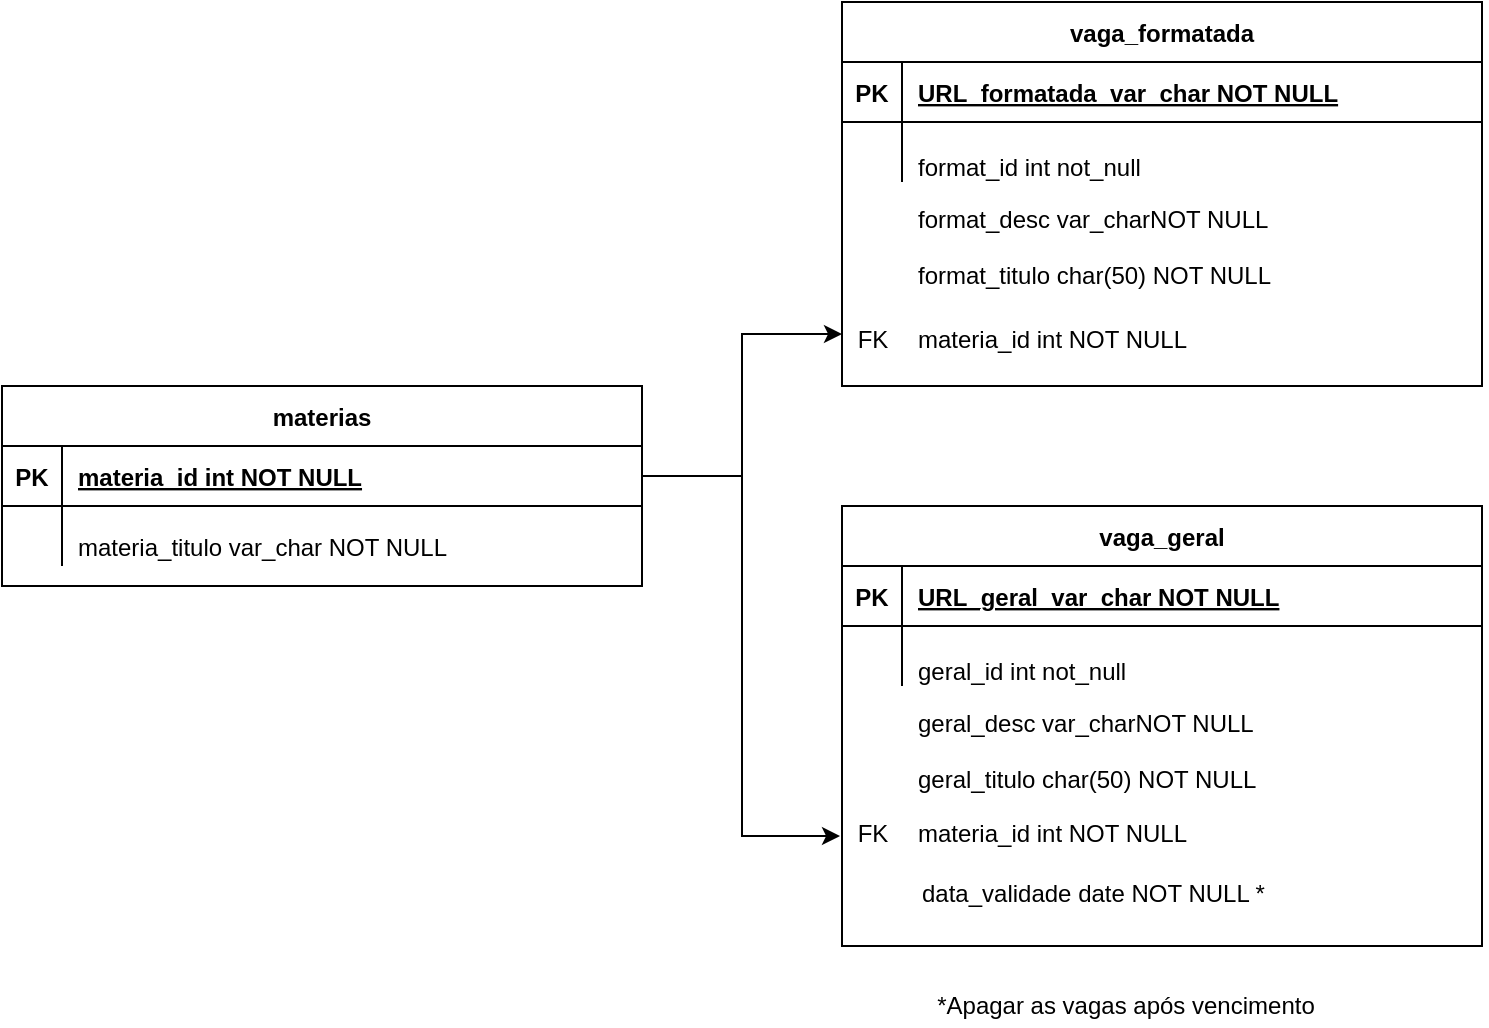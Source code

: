 <mxfile version="15.0.3" type="github" pages="4">
  <diagram id="czYuIRbQ6l2w0m3v4Nq1" name="MER">
    <mxGraphModel dx="1422" dy="791" grid="1" gridSize="10" guides="1" tooltips="1" connect="1" arrows="1" fold="1" page="1" pageScale="1" pageWidth="850" pageHeight="1100" math="0" shadow="0">
      <root>
        <mxCell id="0" />
        <mxCell id="1" parent="0" />
        <mxCell id="hlGLuwuzqGQmsSktjfiK-1" value="vaga_geral" style="shape=table;startSize=30;container=1;collapsible=1;childLayout=tableLayout;fixedRows=1;rowLines=0;fontStyle=1;align=center;resizeLast=1;" parent="1" vertex="1">
          <mxGeometry x="460" y="400" width="320" height="220" as="geometry">
            <mxRectangle x="120" y="120" width="100" height="30" as="alternateBounds" />
          </mxGeometry>
        </mxCell>
        <mxCell id="hlGLuwuzqGQmsSktjfiK-2" value="" style="shape=partialRectangle;collapsible=0;dropTarget=0;pointerEvents=0;fillColor=none;points=[[0,0.5],[1,0.5]];portConstraint=eastwest;top=0;left=0;right=0;bottom=1;" parent="hlGLuwuzqGQmsSktjfiK-1" vertex="1">
          <mxGeometry y="30" width="320" height="30" as="geometry" />
        </mxCell>
        <mxCell id="hlGLuwuzqGQmsSktjfiK-3" value="PK" style="shape=partialRectangle;overflow=hidden;connectable=0;fillColor=none;top=0;left=0;bottom=0;right=0;fontStyle=1;" parent="hlGLuwuzqGQmsSktjfiK-2" vertex="1">
          <mxGeometry width="30" height="30" as="geometry" />
        </mxCell>
        <mxCell id="hlGLuwuzqGQmsSktjfiK-4" value="URL_geral  var_char NOT NULL " style="shape=partialRectangle;overflow=hidden;connectable=0;fillColor=none;top=0;left=0;bottom=0;right=0;align=left;spacingLeft=6;fontStyle=5;" parent="hlGLuwuzqGQmsSktjfiK-2" vertex="1">
          <mxGeometry x="30" width="290" height="30" as="geometry" />
        </mxCell>
        <mxCell id="hlGLuwuzqGQmsSktjfiK-5" value="" style="shape=partialRectangle;collapsible=0;dropTarget=0;pointerEvents=0;fillColor=none;points=[[0,0.5],[1,0.5]];portConstraint=eastwest;top=0;left=0;right=0;bottom=0;" parent="hlGLuwuzqGQmsSktjfiK-1" vertex="1">
          <mxGeometry y="60" width="320" height="30" as="geometry" />
        </mxCell>
        <mxCell id="hlGLuwuzqGQmsSktjfiK-6" value="" style="shape=partialRectangle;overflow=hidden;connectable=0;fillColor=none;top=0;left=0;bottom=0;right=0;" parent="hlGLuwuzqGQmsSktjfiK-5" vertex="1">
          <mxGeometry width="30" height="30" as="geometry" />
        </mxCell>
        <mxCell id="hlGLuwuzqGQmsSktjfiK-7" value="" style="shape=partialRectangle;overflow=hidden;connectable=0;fillColor=none;top=0;left=0;bottom=0;right=0;align=left;spacingLeft=6;" parent="hlGLuwuzqGQmsSktjfiK-5" vertex="1">
          <mxGeometry x="30" width="290" height="30" as="geometry" />
        </mxCell>
        <mxCell id="hlGLuwuzqGQmsSktjfiK-8" value="geral_desc var_charNOT NULL" style="shape=partialRectangle;overflow=hidden;connectable=0;fillColor=none;top=0;left=0;bottom=0;right=0;align=left;spacingLeft=6;" parent="1" vertex="1">
          <mxGeometry x="490" y="493" width="290" height="30" as="geometry" />
        </mxCell>
        <mxCell id="hlGLuwuzqGQmsSktjfiK-9" value="geral_titulo char(50) NOT NULL" style="shape=partialRectangle;overflow=hidden;connectable=0;fillColor=none;top=0;left=0;bottom=0;right=0;align=left;spacingLeft=6;" parent="1" vertex="1">
          <mxGeometry x="490" y="521" width="290" height="30" as="geometry" />
        </mxCell>
        <mxCell id="hlGLuwuzqGQmsSktjfiK-10" value="geral_id int not_null" style="shape=partialRectangle;overflow=hidden;connectable=0;fillColor=none;top=0;left=0;bottom=0;right=0;align=left;spacingLeft=6;" parent="1" vertex="1">
          <mxGeometry x="490" y="467" width="290" height="30" as="geometry" />
        </mxCell>
        <mxCell id="hlGLuwuzqGQmsSktjfiK-11" value="vaga_formatada" style="shape=table;startSize=30;container=1;collapsible=1;childLayout=tableLayout;fixedRows=1;rowLines=0;fontStyle=1;align=center;resizeLast=1;" parent="1" vertex="1">
          <mxGeometry x="460" y="148" width="320" height="192" as="geometry">
            <mxRectangle x="120" y="120" width="100" height="30" as="alternateBounds" />
          </mxGeometry>
        </mxCell>
        <mxCell id="hlGLuwuzqGQmsSktjfiK-12" value="" style="shape=partialRectangle;collapsible=0;dropTarget=0;pointerEvents=0;fillColor=none;points=[[0,0.5],[1,0.5]];portConstraint=eastwest;top=0;left=0;right=0;bottom=1;" parent="hlGLuwuzqGQmsSktjfiK-11" vertex="1">
          <mxGeometry y="30" width="320" height="30" as="geometry" />
        </mxCell>
        <mxCell id="hlGLuwuzqGQmsSktjfiK-13" value="PK" style="shape=partialRectangle;overflow=hidden;connectable=0;fillColor=none;top=0;left=0;bottom=0;right=0;fontStyle=1;" parent="hlGLuwuzqGQmsSktjfiK-12" vertex="1">
          <mxGeometry width="30" height="30" as="geometry" />
        </mxCell>
        <mxCell id="hlGLuwuzqGQmsSktjfiK-14" value="URL_formatada  var_char NOT NULL " style="shape=partialRectangle;overflow=hidden;connectable=0;fillColor=none;top=0;left=0;bottom=0;right=0;align=left;spacingLeft=6;fontStyle=5;" parent="hlGLuwuzqGQmsSktjfiK-12" vertex="1">
          <mxGeometry x="30" width="290" height="30" as="geometry" />
        </mxCell>
        <mxCell id="hlGLuwuzqGQmsSktjfiK-15" value="" style="shape=partialRectangle;collapsible=0;dropTarget=0;pointerEvents=0;fillColor=none;points=[[0,0.5],[1,0.5]];portConstraint=eastwest;top=0;left=0;right=0;bottom=0;" parent="hlGLuwuzqGQmsSktjfiK-11" vertex="1">
          <mxGeometry y="60" width="320" height="30" as="geometry" />
        </mxCell>
        <mxCell id="hlGLuwuzqGQmsSktjfiK-16" value="" style="shape=partialRectangle;overflow=hidden;connectable=0;fillColor=none;top=0;left=0;bottom=0;right=0;" parent="hlGLuwuzqGQmsSktjfiK-15" vertex="1">
          <mxGeometry width="30" height="30" as="geometry" />
        </mxCell>
        <mxCell id="hlGLuwuzqGQmsSktjfiK-17" value="" style="shape=partialRectangle;overflow=hidden;connectable=0;fillColor=none;top=0;left=0;bottom=0;right=0;align=left;spacingLeft=6;" parent="hlGLuwuzqGQmsSktjfiK-15" vertex="1">
          <mxGeometry x="30" width="290" height="30" as="geometry" />
        </mxCell>
        <mxCell id="hlGLuwuzqGQmsSktjfiK-18" value="format_desc var_charNOT NULL" style="shape=partialRectangle;overflow=hidden;connectable=0;fillColor=none;top=0;left=0;bottom=0;right=0;align=left;spacingLeft=6;" parent="1" vertex="1">
          <mxGeometry x="490" y="241" width="290" height="30" as="geometry" />
        </mxCell>
        <mxCell id="hlGLuwuzqGQmsSktjfiK-19" value="format_titulo char(50) NOT NULL" style="shape=partialRectangle;overflow=hidden;connectable=0;fillColor=none;top=0;left=0;bottom=0;right=0;align=left;spacingLeft=6;" parent="1" vertex="1">
          <mxGeometry x="490" y="269" width="290" height="30" as="geometry" />
        </mxCell>
        <mxCell id="hlGLuwuzqGQmsSktjfiK-20" value="format_id int not_null" style="shape=partialRectangle;overflow=hidden;connectable=0;fillColor=none;top=0;left=0;bottom=0;right=0;align=left;spacingLeft=6;" parent="1" vertex="1">
          <mxGeometry x="490" y="215" width="290" height="30" as="geometry" />
        </mxCell>
        <mxCell id="hlGLuwuzqGQmsSktjfiK-21" value="materias" style="shape=table;startSize=30;container=1;collapsible=1;childLayout=tableLayout;fixedRows=1;rowLines=0;fontStyle=1;align=center;resizeLast=1;" parent="1" vertex="1">
          <mxGeometry x="40" y="340" width="320" height="100" as="geometry">
            <mxRectangle x="120" y="120" width="100" height="30" as="alternateBounds" />
          </mxGeometry>
        </mxCell>
        <mxCell id="hlGLuwuzqGQmsSktjfiK-22" value="" style="shape=partialRectangle;collapsible=0;dropTarget=0;pointerEvents=0;fillColor=none;points=[[0,0.5],[1,0.5]];portConstraint=eastwest;top=0;left=0;right=0;bottom=1;" parent="hlGLuwuzqGQmsSktjfiK-21" vertex="1">
          <mxGeometry y="30" width="320" height="30" as="geometry" />
        </mxCell>
        <mxCell id="hlGLuwuzqGQmsSktjfiK-23" value="PK" style="shape=partialRectangle;overflow=hidden;connectable=0;fillColor=none;top=0;left=0;bottom=0;right=0;fontStyle=1;" parent="hlGLuwuzqGQmsSktjfiK-22" vertex="1">
          <mxGeometry width="30" height="30" as="geometry" />
        </mxCell>
        <mxCell id="hlGLuwuzqGQmsSktjfiK-24" value="materia_id int NOT NULL" style="shape=partialRectangle;overflow=hidden;connectable=0;fillColor=none;top=0;left=0;bottom=0;right=0;align=left;spacingLeft=6;fontStyle=5;" parent="hlGLuwuzqGQmsSktjfiK-22" vertex="1">
          <mxGeometry x="30" width="290" height="30" as="geometry" />
        </mxCell>
        <mxCell id="hlGLuwuzqGQmsSktjfiK-25" value="" style="shape=partialRectangle;collapsible=0;dropTarget=0;pointerEvents=0;fillColor=none;points=[[0,0.5],[1,0.5]];portConstraint=eastwest;top=0;left=0;right=0;bottom=0;" parent="hlGLuwuzqGQmsSktjfiK-21" vertex="1">
          <mxGeometry y="60" width="320" height="30" as="geometry" />
        </mxCell>
        <mxCell id="hlGLuwuzqGQmsSktjfiK-26" value="" style="shape=partialRectangle;overflow=hidden;connectable=0;fillColor=none;top=0;left=0;bottom=0;right=0;" parent="hlGLuwuzqGQmsSktjfiK-25" vertex="1">
          <mxGeometry width="30" height="30" as="geometry" />
        </mxCell>
        <mxCell id="hlGLuwuzqGQmsSktjfiK-27" value="" style="shape=partialRectangle;overflow=hidden;connectable=0;fillColor=none;top=0;left=0;bottom=0;right=0;align=left;spacingLeft=6;" parent="hlGLuwuzqGQmsSktjfiK-25" vertex="1">
          <mxGeometry x="30" width="290" height="30" as="geometry" />
        </mxCell>
        <mxCell id="hlGLuwuzqGQmsSktjfiK-28" value="materia_id int NOT NULL" style="shape=partialRectangle;overflow=hidden;connectable=0;fillColor=none;top=0;left=0;bottom=0;right=0;align=left;spacingLeft=6;" parent="1" vertex="1">
          <mxGeometry x="490" y="548" width="290" height="30" as="geometry" />
        </mxCell>
        <mxCell id="hlGLuwuzqGQmsSktjfiK-29" value="FK" style="text;html=1;align=center;verticalAlign=middle;resizable=0;points=[];autosize=1;strokeColor=none;" parent="1" vertex="1">
          <mxGeometry x="460" y="554" width="30" height="20" as="geometry" />
        </mxCell>
        <mxCell id="hlGLuwuzqGQmsSktjfiK-30" value="materia_id int NOT NULL" style="shape=partialRectangle;overflow=hidden;connectable=0;fillColor=none;top=0;left=0;bottom=0;right=0;align=left;spacingLeft=6;" parent="1" vertex="1">
          <mxGeometry x="490" y="301" width="290" height="30" as="geometry" />
        </mxCell>
        <mxCell id="hlGLuwuzqGQmsSktjfiK-31" value="FK" style="text;html=1;align=center;verticalAlign=middle;resizable=0;points=[];autosize=1;strokeColor=none;" parent="1" vertex="1">
          <mxGeometry x="460" y="307" width="30" height="20" as="geometry" />
        </mxCell>
        <mxCell id="hlGLuwuzqGQmsSktjfiK-32" style="edgeStyle=orthogonalEdgeStyle;rounded=0;orthogonalLoop=1;jettySize=auto;html=1;exitX=1;exitY=0.5;exitDx=0;exitDy=0;entryX=0;entryY=0.35;entryDx=0;entryDy=0;entryPerimeter=0;" parent="1" source="hlGLuwuzqGQmsSktjfiK-22" target="hlGLuwuzqGQmsSktjfiK-31" edge="1">
          <mxGeometry relative="1" as="geometry" />
        </mxCell>
        <mxCell id="hlGLuwuzqGQmsSktjfiK-33" style="edgeStyle=orthogonalEdgeStyle;rounded=0;orthogonalLoop=1;jettySize=auto;html=1;exitX=1;exitY=0.5;exitDx=0;exitDy=0;entryX=-0.033;entryY=0.55;entryDx=0;entryDy=0;entryPerimeter=0;" parent="1" source="hlGLuwuzqGQmsSktjfiK-22" target="hlGLuwuzqGQmsSktjfiK-29" edge="1">
          <mxGeometry relative="1" as="geometry" />
        </mxCell>
        <mxCell id="R3ozqUevTF7wbkg006Hf-2" value="data_validade date NOT NULL *" style="shape=partialRectangle;overflow=hidden;connectable=0;fillColor=none;top=0;left=0;bottom=0;right=0;align=left;spacingLeft=6;" parent="1" vertex="1">
          <mxGeometry x="492" y="578" width="290" height="30" as="geometry" />
        </mxCell>
        <mxCell id="R3ozqUevTF7wbkg006Hf-3" value="*Apagar as vagas após vencimento" style="text;html=1;strokeColor=none;fillColor=none;align=center;verticalAlign=middle;whiteSpace=wrap;rounded=0;" parent="1" vertex="1">
          <mxGeometry x="492" y="640" width="220" height="20" as="geometry" />
        </mxCell>
        <mxCell id="rCnXIu9rss3aTeOQ9NVy-1" value="materia_titulo var_char NOT NULL" style="shape=partialRectangle;overflow=hidden;connectable=0;fillColor=none;top=0;left=0;bottom=0;right=0;align=left;spacingLeft=6;" parent="1" vertex="1">
          <mxGeometry x="70" y="405" width="290" height="30" as="geometry" />
        </mxCell>
      </root>
    </mxGraphModel>
  </diagram>
  <diagram id="5HQZHZXI6CJOZLei4cRY" name="Use Case">
    <mxGraphModel dx="981" dy="512" grid="1" gridSize="10" guides="1" tooltips="1" connect="1" arrows="1" fold="1" page="1" pageScale="1" pageWidth="850" pageHeight="1100" math="0" shadow="0">
      <root>
        <mxCell id="19ek_G5kQp1LX_UoxI3b-0" />
        <mxCell id="19ek_G5kQp1LX_UoxI3b-1" parent="19ek_G5kQp1LX_UoxI3b-0" />
        <mxCell id="v95JeKkRksGh9sBzTp4K-0" value="" style="rounded=1;whiteSpace=wrap;html=1;" parent="19ek_G5kQp1LX_UoxI3b-1" vertex="1">
          <mxGeometry x="230" y="160" width="210" height="390" as="geometry" />
        </mxCell>
        <mxCell id="DesbnE-GQGL-AsB6o-nn-5" style="edgeStyle=orthogonalEdgeStyle;rounded=0;orthogonalLoop=1;jettySize=auto;html=1;entryX=1;entryY=0.5;entryDx=0;entryDy=0;" edge="1" parent="19ek_G5kQp1LX_UoxI3b-1" source="v95JeKkRksGh9sBzTp4K-1" target="v95JeKkRksGh9sBzTp4K-8">
          <mxGeometry relative="1" as="geometry" />
        </mxCell>
        <mxCell id="v95JeKkRksGh9sBzTp4K-1" value="&lt;div&gt;candidato&lt;/div&gt;" style="shape=umlActor;verticalLabelPosition=bottom;verticalAlign=top;html=1;outlineConnect=0;" parent="19ek_G5kQp1LX_UoxI3b-1" vertex="1">
          <mxGeometry x="550" y="230" width="30" height="60" as="geometry" />
        </mxCell>
        <mxCell id="DesbnE-GQGL-AsB6o-nn-7" style="edgeStyle=orthogonalEdgeStyle;rounded=0;orthogonalLoop=1;jettySize=auto;html=1;entryX=0.5;entryY=1;entryDx=0;entryDy=0;" edge="1" parent="19ek_G5kQp1LX_UoxI3b-1" source="v95JeKkRksGh9sBzTp4K-3" target="v95JeKkRksGh9sBzTp4K-8">
          <mxGeometry relative="1" as="geometry" />
        </mxCell>
        <mxCell id="v95JeKkRksGh9sBzTp4K-3" value="/" style="ellipse;whiteSpace=wrap;html=1;" parent="19ek_G5kQp1LX_UoxI3b-1" vertex="1">
          <mxGeometry x="275.5" y="340" width="120" height="60" as="geometry" />
        </mxCell>
        <mxCell id="v95JeKkRksGh9sBzTp4K-6" value="TecBusca" style="text;html=1;strokeColor=none;fillColor=none;align=center;verticalAlign=middle;whiteSpace=wrap;rounded=0;" parent="19ek_G5kQp1LX_UoxI3b-1" vertex="1">
          <mxGeometry x="290" y="180" width="90" height="20" as="geometry" />
        </mxCell>
        <mxCell id="v95JeKkRksGh9sBzTp4K-7" value="&lt;div&gt;Visualizar&lt;/div&gt;&lt;div&gt;vagas&lt;/div&gt;" style="text;html=1;strokeColor=none;fillColor=none;align=center;verticalAlign=middle;whiteSpace=wrap;rounded=0;" parent="19ek_G5kQp1LX_UoxI3b-1" vertex="1">
          <mxGeometry x="292.5" y="356" width="90" height="30" as="geometry" />
        </mxCell>
        <mxCell id="v95JeKkRksGh9sBzTp4K-8" value="" style="ellipse;whiteSpace=wrap;html=1;" parent="19ek_G5kQp1LX_UoxI3b-1" vertex="1">
          <mxGeometry x="275" y="230" width="120" height="60" as="geometry" />
        </mxCell>
        <mxCell id="v95JeKkRksGh9sBzTp4K-9" value="Pesquisar vagas" style="text;html=1;strokeColor=none;fillColor=none;align=center;verticalAlign=middle;whiteSpace=wrap;rounded=0;" parent="19ek_G5kQp1LX_UoxI3b-1" vertex="1">
          <mxGeometry x="290" y="240" width="90" height="40" as="geometry" />
        </mxCell>
        <mxCell id="DesbnE-GQGL-AsB6o-nn-8" style="edgeStyle=orthogonalEdgeStyle;rounded=0;orthogonalLoop=1;jettySize=auto;html=1;entryX=0;entryY=0.5;entryDx=0;entryDy=0;" edge="1" parent="19ek_G5kQp1LX_UoxI3b-1" source="DesbnE-GQGL-AsB6o-nn-0" target="DesbnE-GQGL-AsB6o-nn-1">
          <mxGeometry relative="1" as="geometry" />
        </mxCell>
        <mxCell id="DesbnE-GQGL-AsB6o-nn-0" value="Sistema" style="shape=umlActor;verticalLabelPosition=bottom;verticalAlign=top;html=1;outlineConnect=0;" vertex="1" parent="19ek_G5kQp1LX_UoxI3b-1">
          <mxGeometry x="50" y="450" width="30" height="60" as="geometry" />
        </mxCell>
        <mxCell id="DesbnE-GQGL-AsB6o-nn-1" value="" style="ellipse;whiteSpace=wrap;html=1;" vertex="1" parent="19ek_G5kQp1LX_UoxI3b-1">
          <mxGeometry x="280" y="450" width="115" height="60" as="geometry" />
        </mxCell>
        <mxCell id="DesbnE-GQGL-AsB6o-nn-2" value="Cadastrar vagas" style="text;html=1;strokeColor=none;fillColor=none;align=center;verticalAlign=middle;whiteSpace=wrap;rounded=0;" vertex="1" parent="19ek_G5kQp1LX_UoxI3b-1">
          <mxGeometry x="290" y="460" width="90" height="40" as="geometry" />
        </mxCell>
      </root>
    </mxGraphModel>
  </diagram>
  <diagram id="tID1n13CGh0lt_Elbe-U" name="Diagrama de atividades">
    <mxGraphModel dx="1822" dy="791" grid="1" gridSize="10" guides="1" tooltips="1" connect="1" arrows="1" fold="1" page="0" pageScale="1" pageWidth="850" pageHeight="1100" math="0" shadow="0">
      <root>
        <mxCell id="aurPjL6bR6JKtBZm8IZp-0" />
        <mxCell id="aurPjL6bR6JKtBZm8IZp-1" parent="aurPjL6bR6JKtBZm8IZp-0" />
        <mxCell id="aurPjL6bR6JKtBZm8IZp-7" value="" style="shape=table;startSize=0;container=1;collapsible=0;childLayout=tableLayout;" parent="aurPjL6bR6JKtBZm8IZp-1" vertex="1">
          <mxGeometry x="-80" y="102" width="1170" height="660" as="geometry" />
        </mxCell>
        <mxCell id="aurPjL6bR6JKtBZm8IZp-8" value="" style="shape=partialRectangle;collapsible=0;dropTarget=0;pointerEvents=0;fillColor=none;top=0;left=0;bottom=0;right=0;points=[[0,0.5],[1,0.5]];portConstraint=eastwest;" parent="aurPjL6bR6JKtBZm8IZp-7" vertex="1">
          <mxGeometry width="1170" height="106" as="geometry" />
        </mxCell>
        <mxCell id="aurPjL6bR6JKtBZm8IZp-9" value="&lt;div&gt;&lt;br&gt;&lt;/div&gt;&lt;div&gt;&lt;br&gt;&lt;/div&gt;" style="shape=partialRectangle;html=1;whiteSpace=wrap;connectable=0;overflow=hidden;fillColor=none;top=0;left=0;bottom=0;right=0;pointerEvents=1;" parent="aurPjL6bR6JKtBZm8IZp-8" vertex="1">
          <mxGeometry width="390" height="106" as="geometry" />
        </mxCell>
        <mxCell id="aurPjL6bR6JKtBZm8IZp-10" value="" style="shape=partialRectangle;html=1;whiteSpace=wrap;connectable=0;overflow=hidden;fillColor=none;top=0;left=0;bottom=0;right=0;pointerEvents=1;" parent="aurPjL6bR6JKtBZm8IZp-8" vertex="1">
          <mxGeometry x="390" width="390" height="106" as="geometry" />
        </mxCell>
        <mxCell id="aurPjL6bR6JKtBZm8IZp-11" value="" style="shape=partialRectangle;html=1;whiteSpace=wrap;connectable=0;overflow=hidden;fillColor=none;top=0;left=0;bottom=0;right=0;pointerEvents=1;" parent="aurPjL6bR6JKtBZm8IZp-8" vertex="1">
          <mxGeometry x="780" width="390" height="106" as="geometry" />
        </mxCell>
        <mxCell id="aurPjL6bR6JKtBZm8IZp-12" value="" style="shape=partialRectangle;collapsible=0;dropTarget=0;pointerEvents=0;fillColor=none;top=0;left=0;bottom=0;right=0;points=[[0,0.5],[1,0.5]];portConstraint=eastwest;" parent="aurPjL6bR6JKtBZm8IZp-7" vertex="1">
          <mxGeometry y="106" width="1170" height="554" as="geometry" />
        </mxCell>
        <mxCell id="aurPjL6bR6JKtBZm8IZp-13" value="" style="shape=partialRectangle;html=1;whiteSpace=wrap;connectable=0;overflow=hidden;fillColor=none;top=0;left=0;bottom=0;right=0;pointerEvents=1;" parent="aurPjL6bR6JKtBZm8IZp-12" vertex="1">
          <mxGeometry width="390" height="554" as="geometry" />
        </mxCell>
        <mxCell id="aurPjL6bR6JKtBZm8IZp-14" value="" style="shape=partialRectangle;html=1;whiteSpace=wrap;connectable=0;overflow=hidden;fillColor=none;top=0;left=0;bottom=0;right=0;pointerEvents=1;" parent="aurPjL6bR6JKtBZm8IZp-12" vertex="1">
          <mxGeometry x="390" width="390" height="554" as="geometry" />
        </mxCell>
        <mxCell id="aurPjL6bR6JKtBZm8IZp-15" value="" style="shape=partialRectangle;html=1;whiteSpace=wrap;connectable=0;overflow=hidden;fillColor=none;top=0;left=0;bottom=0;right=0;pointerEvents=1;" parent="aurPjL6bR6JKtBZm8IZp-12" vertex="1">
          <mxGeometry x="780" width="390" height="554" as="geometry" />
        </mxCell>
        <mxCell id="lxFaHfnZ8NVm4HfucrU9-0" value="Scrapper" style="text;html=1;strokeColor=none;fillColor=none;align=center;verticalAlign=middle;whiteSpace=wrap;rounded=0;fontSize=14;" parent="aurPjL6bR6JKtBZm8IZp-1" vertex="1">
          <mxGeometry x="-80" y="100" width="390" height="110" as="geometry" />
        </mxCell>
        <mxCell id="lxFaHfnZ8NVm4HfucrU9-1" value="Naive Classificator" style="text;html=1;strokeColor=none;fillColor=none;align=center;verticalAlign=middle;whiteSpace=wrap;rounded=0;fontSize=14;" parent="aurPjL6bR6JKtBZm8IZp-1" vertex="1">
          <mxGeometry x="310" y="100" width="390" height="110" as="geometry" />
        </mxCell>
        <mxCell id="lxFaHfnZ8NVm4HfucrU9-2" value="Site (Human interface)" style="text;html=1;strokeColor=none;fillColor=none;align=center;verticalAlign=middle;whiteSpace=wrap;rounded=0;fontSize=14;" parent="aurPjL6bR6JKtBZm8IZp-1" vertex="1">
          <mxGeometry x="700" y="100" width="390" height="110" as="geometry" />
        </mxCell>
        <mxCell id="vH5uTCs458pLMklBIXI0-4" style="edgeStyle=orthogonalEdgeStyle;rounded=0;orthogonalLoop=1;jettySize=auto;html=1;exitX=1;exitY=0.5;exitDx=0;exitDy=0;entryX=0;entryY=0.5;entryDx=0;entryDy=0;fontSize=14;" parent="aurPjL6bR6JKtBZm8IZp-1" source="vH5uTCs458pLMklBIXI0-0" target="vH5uTCs458pLMklBIXI0-1" edge="1">
          <mxGeometry relative="1" as="geometry" />
        </mxCell>
        <mxCell id="vH5uTCs458pLMklBIXI0-33" style="edgeStyle=orthogonalEdgeStyle;rounded=0;orthogonalLoop=1;jettySize=auto;html=1;entryX=0;entryY=0.5;entryDx=0;entryDy=0;fontSize=14;" parent="aurPjL6bR6JKtBZm8IZp-1" source="vH5uTCs458pLMklBIXI0-0" target="vH5uTCs458pLMklBIXI0-20" edge="1">
          <mxGeometry relative="1" as="geometry" />
        </mxCell>
        <mxCell id="vH5uTCs458pLMklBIXI0-0" value="" style="ellipse;whiteSpace=wrap;html=1;fontSize=14;fillColor=#000000;" parent="aurPjL6bR6JKtBZm8IZp-1" vertex="1">
          <mxGeometry x="-60" y="365" width="10" height="10" as="geometry" />
        </mxCell>
        <mxCell id="vH5uTCs458pLMklBIXI0-34" style="edgeStyle=orthogonalEdgeStyle;rounded=0;orthogonalLoop=1;jettySize=auto;html=1;entryX=0;entryY=0.5;entryDx=0;entryDy=0;fontSize=14;" parent="aurPjL6bR6JKtBZm8IZp-1" source="vH5uTCs458pLMklBIXI0-1" target="vH5uTCs458pLMklBIXI0-6" edge="1">
          <mxGeometry relative="1" as="geometry" />
        </mxCell>
        <mxCell id="vH5uTCs458pLMklBIXI0-1" value="Coleta dados públicos sobre vagas de emprego" style="rounded=1;whiteSpace=wrap;html=1;fontSize=14;fillColor=#FFFFFF;" parent="aurPjL6bR6JKtBZm8IZp-1" vertex="1">
          <mxGeometry y="340" width="170" height="60" as="geometry" />
        </mxCell>
        <mxCell id="vH5uTCs458pLMklBIXI0-25" style="edgeStyle=orthogonalEdgeStyle;rounded=0;orthogonalLoop=1;jettySize=auto;html=1;entryX=0.5;entryY=0;entryDx=0;entryDy=0;fontSize=14;" parent="aurPjL6bR6JKtBZm8IZp-1" source="vH5uTCs458pLMklBIXI0-6" target="vH5uTCs458pLMklBIXI0-8" edge="1">
          <mxGeometry relative="1" as="geometry" />
        </mxCell>
        <mxCell id="vH5uTCs458pLMklBIXI0-6" value="Cria modelo &lt;span&gt;matemático&lt;/span&gt; de probabilidade das vagas e palavras chaves" style="rounded=1;whiteSpace=wrap;html=1;fontSize=14;fillColor=#FFFFFF;" parent="aurPjL6bR6JKtBZm8IZp-1" vertex="1">
          <mxGeometry x="420" y="240" width="200" height="119" as="geometry" />
        </mxCell>
        <mxCell id="vH5uTCs458pLMklBIXI0-38" style="edgeStyle=orthogonalEdgeStyle;rounded=0;orthogonalLoop=1;jettySize=auto;html=1;entryX=0.5;entryY=0;entryDx=0;entryDy=0;fontSize=14;" parent="aurPjL6bR6JKtBZm8IZp-1" source="vH5uTCs458pLMklBIXI0-8" target="vH5uTCs458pLMklBIXI0-10" edge="1">
          <mxGeometry relative="1" as="geometry" />
        </mxCell>
        <mxCell id="vH5uTCs458pLMklBIXI0-8" value="Adiciona o curso mais &lt;span&gt;&lt;span&gt;provável&lt;/span&gt;&lt;/span&gt; para a vaga" style="rounded=1;whiteSpace=wrap;html=1;fontSize=14;fillColor=#FFFFFF;" parent="aurPjL6bR6JKtBZm8IZp-1" vertex="1">
          <mxGeometry x="435" y="420" width="170" height="60" as="geometry" />
        </mxCell>
        <mxCell id="vH5uTCs458pLMklBIXI0-10" value="Armazena vagas no banco de dados" style="rounded=1;whiteSpace=wrap;html=1;fontSize=14;fillColor=#FFFFFF;" parent="aurPjL6bR6JKtBZm8IZp-1" vertex="1">
          <mxGeometry x="427.5" y="550" width="185" height="63.5" as="geometry" />
        </mxCell>
        <mxCell id="vH5uTCs458pLMklBIXI0-35" style="edgeStyle=orthogonalEdgeStyle;rounded=0;orthogonalLoop=1;jettySize=auto;html=1;entryX=0;entryY=0.5;entryDx=0;entryDy=0;fontSize=14;" parent="aurPjL6bR6JKtBZm8IZp-1" source="vH5uTCs458pLMklBIXI0-20" target="vH5uTCs458pLMklBIXI0-6" edge="1">
          <mxGeometry relative="1" as="geometry" />
        </mxCell>
        <mxCell id="vH5uTCs458pLMklBIXI0-20" value="Coleta dados públicos sobre vagas de emprego classificadas com os cursos da FATEC Indaiatuba" style="rounded=1;whiteSpace=wrap;html=1;fontSize=14;fillColor=#FFFFFF;" parent="aurPjL6bR6JKtBZm8IZp-1" vertex="1">
          <mxGeometry y="425" width="170" height="140" as="geometry" />
        </mxCell>
        <mxCell id="vH5uTCs458pLMklBIXI0-39" style="edgeStyle=orthogonalEdgeStyle;rounded=0;orthogonalLoop=1;jettySize=auto;html=1;entryX=1;entryY=0.5;entryDx=0;entryDy=0;fontSize=14;" parent="aurPjL6bR6JKtBZm8IZp-1" source="vH5uTCs458pLMklBIXI0-29" target="vH5uTCs458pLMklBIXI0-10" edge="1">
          <mxGeometry relative="1" as="geometry">
            <Array as="points">
              <mxPoint x="710" y="310" />
              <mxPoint x="710" y="582" />
            </Array>
          </mxGeometry>
        </mxCell>
        <mxCell id="vH5uTCs458pLMklBIXI0-29" value="Apresenta vagas classificadas" style="rounded=1;whiteSpace=wrap;html=1;fontSize=14;fillColor=#FFFFFF;" parent="aurPjL6bR6JKtBZm8IZp-1" vertex="1">
          <mxGeometry x="790" y="280" width="230" height="60" as="geometry" />
        </mxCell>
        <mxCell id="vH5uTCs458pLMklBIXI0-41" style="edgeStyle=orthogonalEdgeStyle;rounded=0;orthogonalLoop=1;jettySize=auto;html=1;entryX=1;entryY=0.5;entryDx=0;entryDy=0;fontSize=14;" parent="aurPjL6bR6JKtBZm8IZp-1" source="vH5uTCs458pLMklBIXI0-40" target="vH5uTCs458pLMklBIXI0-10" edge="1">
          <mxGeometry relative="1" as="geometry">
            <Array as="points">
              <mxPoint x="710" y="420" />
              <mxPoint x="710" y="582" />
            </Array>
          </mxGeometry>
        </mxCell>
        <mxCell id="vH5uTCs458pLMklBIXI0-40" value="Pesquisa vagas e palavras chave" style="rounded=1;whiteSpace=wrap;html=1;fontSize=14;fillColor=#FFFFFF;" parent="aurPjL6bR6JKtBZm8IZp-1" vertex="1">
          <mxGeometry x="790" y="390" width="230" height="60" as="geometry" />
        </mxCell>
      </root>
    </mxGraphModel>
  </diagram>
  <diagram id="aisuCKKcL6ie5D2Abgce" name="Diagrama de atividades 2">
    <mxGraphModel dx="1422" dy="791" grid="1" gridSize="10" guides="1" tooltips="1" connect="1" arrows="1" fold="1" page="1" pageScale="1" pageWidth="850" pageHeight="1100" math="0" shadow="0">
      <root>
        <mxCell id="ZbOP_SiQyYZVw6nDdga3-0" />
        <mxCell id="ZbOP_SiQyYZVw6nDdga3-1" parent="ZbOP_SiQyYZVw6nDdga3-0" />
        <mxCell id="8DEVtjZ_VwXqCxVmljF6-0" style="edgeStyle=orthogonalEdgeStyle;rounded=0;orthogonalLoop=1;jettySize=auto;html=1;entryX=0;entryY=0.5;entryDx=0;entryDy=0;" edge="1" parent="ZbOP_SiQyYZVw6nDdga3-1" source="ZbOP_SiQyYZVw6nDdga3-2" target="ZbOP_SiQyYZVw6nDdga3-3">
          <mxGeometry relative="1" as="geometry" />
        </mxCell>
        <mxCell id="ZbOP_SiQyYZVw6nDdga3-2" value="" style="ellipse;whiteSpace=wrap;html=1;fillColor=#000000;" vertex="1" parent="ZbOP_SiQyYZVw6nDdga3-1">
          <mxGeometry x="240" y="90" width="20" height="20" as="geometry" />
        </mxCell>
        <mxCell id="S-wmxlLMF9Ut2aDjri9g-1" style="edgeStyle=orthogonalEdgeStyle;rounded=0;orthogonalLoop=1;jettySize=auto;html=1;entryX=0.5;entryY=0;entryDx=0;entryDy=0;" edge="1" parent="ZbOP_SiQyYZVw6nDdga3-1" source="ZbOP_SiQyYZVw6nDdga3-3" target="S-wmxlLMF9Ut2aDjri9g-0">
          <mxGeometry relative="1" as="geometry" />
        </mxCell>
        <mxCell id="ZbOP_SiQyYZVw6nDdga3-3" value="Coleta dados públicos sobre vagas de emprego" style="rounded=1;whiteSpace=wrap;html=1;gradientColor=none;fillColor=#FFFFFF;" vertex="1" parent="ZbOP_SiQyYZVw6nDdga3-1">
          <mxGeometry x="340" y="60" width="170" height="80" as="geometry" />
        </mxCell>
        <mxCell id="x2gcA0a4yG7n2q50RaGc-1" value="" style="edgeStyle=orthogonalEdgeStyle;rounded=0;orthogonalLoop=1;jettySize=auto;html=1;" edge="1" parent="ZbOP_SiQyYZVw6nDdga3-1" source="S-wmxlLMF9Ut2aDjri9g-0" target="x2gcA0a4yG7n2q50RaGc-0">
          <mxGeometry relative="1" as="geometry" />
        </mxCell>
        <mxCell id="S-wmxlLMF9Ut2aDjri9g-0" value="Coleta dados públicos sobre vagas de emprego classificadas com os cursos da FATEC Indaiatuba" style="rounded=1;whiteSpace=wrap;html=1;fontSize=14;fillColor=#FFFFFF;" vertex="1" parent="ZbOP_SiQyYZVw6nDdga3-1">
          <mxGeometry x="340" y="190" width="170" height="130" as="geometry" />
        </mxCell>
        <mxCell id="XmwQlb7fUhFF0hy-sNln-1" value="" style="edgeStyle=orthogonalEdgeStyle;rounded=0;orthogonalLoop=1;jettySize=auto;html=1;" edge="1" parent="ZbOP_SiQyYZVw6nDdga3-1" source="x2gcA0a4yG7n2q50RaGc-0" target="XmwQlb7fUhFF0hy-sNln-0">
          <mxGeometry relative="1" as="geometry" />
        </mxCell>
        <mxCell id="x2gcA0a4yG7n2q50RaGc-0" value="Cria modelo &lt;span&gt;matemático&lt;/span&gt; de probabilidade das vagas e palavras chaves" style="rounded=1;whiteSpace=wrap;html=1;fontSize=14;fillColor=#FFFFFF;" vertex="1" parent="ZbOP_SiQyYZVw6nDdga3-1">
          <mxGeometry x="325" y="378" width="200" height="119" as="geometry" />
        </mxCell>
        <mxCell id="lp4mQN0Nt_HTfP5l72bY-1" value="" style="edgeStyle=orthogonalEdgeStyle;rounded=0;orthogonalLoop=1;jettySize=auto;html=1;" edge="1" parent="ZbOP_SiQyYZVw6nDdga3-1" source="XmwQlb7fUhFF0hy-sNln-0" target="lp4mQN0Nt_HTfP5l72bY-0">
          <mxGeometry relative="1" as="geometry" />
        </mxCell>
        <mxCell id="XmwQlb7fUhFF0hy-sNln-0" value="Adiciona o curso mais &lt;span&gt;&lt;span&gt;provável&lt;/span&gt;&lt;/span&gt; para a vaga" style="rounded=1;whiteSpace=wrap;html=1;fontSize=14;fillColor=#FFFFFF;" vertex="1" parent="ZbOP_SiQyYZVw6nDdga3-1">
          <mxGeometry x="340" y="545" width="170" height="60" as="geometry" />
        </mxCell>
        <mxCell id="lp4mQN0Nt_HTfP5l72bY-0" value="Armazena vagas no banco de dados" style="rounded=1;whiteSpace=wrap;html=1;fontSize=14;fillColor=#FFFFFF;" vertex="1" parent="ZbOP_SiQyYZVw6nDdga3-1">
          <mxGeometry x="333" y="680" width="185" height="63.5" as="geometry" />
        </mxCell>
      </root>
    </mxGraphModel>
  </diagram>
</mxfile>
